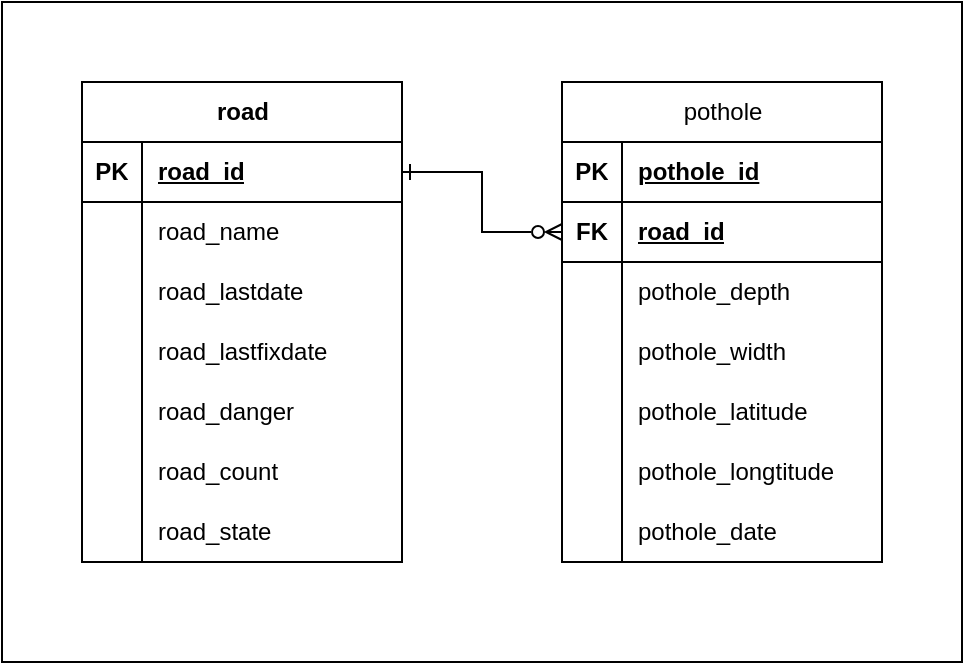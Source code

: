 <mxfile version="26.2.2">
  <diagram name="페이지-1" id="B1DytcyJ7g7vMncHio5x">
    <mxGraphModel dx="1606" dy="1111" grid="1" gridSize="10" guides="1" tooltips="1" connect="1" arrows="1" fold="1" page="1" pageScale="1" pageWidth="1600" pageHeight="1200" math="0" shadow="0">
      <root>
        <mxCell id="0" />
        <mxCell id="1" parent="0" />
        <mxCell id="Wx1pR-YZgtEtlMY5IKk1-121" value="" style="rounded=0;whiteSpace=wrap;html=1;" vertex="1" parent="1">
          <mxGeometry width="480" height="330" as="geometry" />
        </mxCell>
        <mxCell id="Wx1pR-YZgtEtlMY5IKk1-59" value="&lt;span style=&quot;font-weight: 400; text-align: left; text-wrap-mode: wrap;&quot;&gt;pothole&lt;/span&gt;" style="shape=table;startSize=30;container=1;collapsible=1;childLayout=tableLayout;fixedRows=1;rowLines=0;fontStyle=1;align=center;resizeLast=1;html=1;" vertex="1" parent="1">
          <mxGeometry x="280" y="40" width="160" height="240" as="geometry" />
        </mxCell>
        <mxCell id="Wx1pR-YZgtEtlMY5IKk1-78" style="shape=tableRow;horizontal=0;startSize=0;swimlaneHead=0;swimlaneBody=0;fillColor=none;collapsible=0;dropTarget=0;points=[[0,0.5],[1,0.5]];portConstraint=eastwest;top=0;left=0;right=0;bottom=1;" vertex="1" parent="Wx1pR-YZgtEtlMY5IKk1-59">
          <mxGeometry y="30" width="160" height="30" as="geometry" />
        </mxCell>
        <mxCell id="Wx1pR-YZgtEtlMY5IKk1-79" value="PK" style="shape=partialRectangle;connectable=0;fillColor=none;top=0;left=0;bottom=0;right=0;fontStyle=1;overflow=hidden;whiteSpace=wrap;html=1;" vertex="1" parent="Wx1pR-YZgtEtlMY5IKk1-78">
          <mxGeometry width="30" height="30" as="geometry">
            <mxRectangle width="30" height="30" as="alternateBounds" />
          </mxGeometry>
        </mxCell>
        <mxCell id="Wx1pR-YZgtEtlMY5IKk1-80" value="pothole_id" style="shape=partialRectangle;connectable=0;fillColor=none;top=0;left=0;bottom=0;right=0;align=left;spacingLeft=6;fontStyle=5;overflow=hidden;whiteSpace=wrap;html=1;" vertex="1" parent="Wx1pR-YZgtEtlMY5IKk1-78">
          <mxGeometry x="30" width="130" height="30" as="geometry">
            <mxRectangle width="130" height="30" as="alternateBounds" />
          </mxGeometry>
        </mxCell>
        <mxCell id="Wx1pR-YZgtEtlMY5IKk1-60" value="" style="shape=tableRow;horizontal=0;startSize=0;swimlaneHead=0;swimlaneBody=0;fillColor=none;collapsible=0;dropTarget=0;points=[[0,0.5],[1,0.5]];portConstraint=eastwest;top=0;left=0;right=0;bottom=1;" vertex="1" parent="Wx1pR-YZgtEtlMY5IKk1-59">
          <mxGeometry y="60" width="160" height="30" as="geometry" />
        </mxCell>
        <mxCell id="Wx1pR-YZgtEtlMY5IKk1-61" value="FK" style="shape=partialRectangle;connectable=0;fillColor=none;top=0;left=0;bottom=0;right=0;fontStyle=1;overflow=hidden;whiteSpace=wrap;html=1;" vertex="1" parent="Wx1pR-YZgtEtlMY5IKk1-60">
          <mxGeometry width="30" height="30" as="geometry">
            <mxRectangle width="30" height="30" as="alternateBounds" />
          </mxGeometry>
        </mxCell>
        <mxCell id="Wx1pR-YZgtEtlMY5IKk1-62" value="road_id" style="shape=partialRectangle;connectable=0;fillColor=none;top=0;left=0;bottom=0;right=0;align=left;spacingLeft=6;fontStyle=5;overflow=hidden;whiteSpace=wrap;html=1;" vertex="1" parent="Wx1pR-YZgtEtlMY5IKk1-60">
          <mxGeometry x="30" width="130" height="30" as="geometry">
            <mxRectangle width="130" height="30" as="alternateBounds" />
          </mxGeometry>
        </mxCell>
        <mxCell id="Wx1pR-YZgtEtlMY5IKk1-63" value="" style="shape=tableRow;horizontal=0;startSize=0;swimlaneHead=0;swimlaneBody=0;fillColor=none;collapsible=0;dropTarget=0;points=[[0,0.5],[1,0.5]];portConstraint=eastwest;top=0;left=0;right=0;bottom=0;" vertex="1" parent="Wx1pR-YZgtEtlMY5IKk1-59">
          <mxGeometry y="90" width="160" height="30" as="geometry" />
        </mxCell>
        <mxCell id="Wx1pR-YZgtEtlMY5IKk1-64" value="" style="shape=partialRectangle;connectable=0;fillColor=none;top=0;left=0;bottom=0;right=0;editable=1;overflow=hidden;whiteSpace=wrap;html=1;" vertex="1" parent="Wx1pR-YZgtEtlMY5IKk1-63">
          <mxGeometry width="30" height="30" as="geometry">
            <mxRectangle width="30" height="30" as="alternateBounds" />
          </mxGeometry>
        </mxCell>
        <mxCell id="Wx1pR-YZgtEtlMY5IKk1-65" value="pothole_depth" style="shape=partialRectangle;connectable=0;fillColor=none;top=0;left=0;bottom=0;right=0;align=left;spacingLeft=6;overflow=hidden;whiteSpace=wrap;html=1;" vertex="1" parent="Wx1pR-YZgtEtlMY5IKk1-63">
          <mxGeometry x="30" width="130" height="30" as="geometry">
            <mxRectangle width="130" height="30" as="alternateBounds" />
          </mxGeometry>
        </mxCell>
        <mxCell id="Wx1pR-YZgtEtlMY5IKk1-66" value="" style="shape=tableRow;horizontal=0;startSize=0;swimlaneHead=0;swimlaneBody=0;fillColor=none;collapsible=0;dropTarget=0;points=[[0,0.5],[1,0.5]];portConstraint=eastwest;top=0;left=0;right=0;bottom=0;" vertex="1" parent="Wx1pR-YZgtEtlMY5IKk1-59">
          <mxGeometry y="120" width="160" height="30" as="geometry" />
        </mxCell>
        <mxCell id="Wx1pR-YZgtEtlMY5IKk1-67" value="" style="shape=partialRectangle;connectable=0;fillColor=none;top=0;left=0;bottom=0;right=0;editable=1;overflow=hidden;whiteSpace=wrap;html=1;" vertex="1" parent="Wx1pR-YZgtEtlMY5IKk1-66">
          <mxGeometry width="30" height="30" as="geometry">
            <mxRectangle width="30" height="30" as="alternateBounds" />
          </mxGeometry>
        </mxCell>
        <mxCell id="Wx1pR-YZgtEtlMY5IKk1-68" value="pothole_width" style="shape=partialRectangle;connectable=0;fillColor=none;top=0;left=0;bottom=0;right=0;align=left;spacingLeft=6;overflow=hidden;whiteSpace=wrap;html=1;" vertex="1" parent="Wx1pR-YZgtEtlMY5IKk1-66">
          <mxGeometry x="30" width="130" height="30" as="geometry">
            <mxRectangle width="130" height="30" as="alternateBounds" />
          </mxGeometry>
        </mxCell>
        <mxCell id="Wx1pR-YZgtEtlMY5IKk1-69" value="" style="shape=tableRow;horizontal=0;startSize=0;swimlaneHead=0;swimlaneBody=0;fillColor=none;collapsible=0;dropTarget=0;points=[[0,0.5],[1,0.5]];portConstraint=eastwest;top=0;left=0;right=0;bottom=0;" vertex="1" parent="Wx1pR-YZgtEtlMY5IKk1-59">
          <mxGeometry y="150" width="160" height="30" as="geometry" />
        </mxCell>
        <mxCell id="Wx1pR-YZgtEtlMY5IKk1-70" value="" style="shape=partialRectangle;connectable=0;fillColor=none;top=0;left=0;bottom=0;right=0;editable=1;overflow=hidden;whiteSpace=wrap;html=1;" vertex="1" parent="Wx1pR-YZgtEtlMY5IKk1-69">
          <mxGeometry width="30" height="30" as="geometry">
            <mxRectangle width="30" height="30" as="alternateBounds" />
          </mxGeometry>
        </mxCell>
        <mxCell id="Wx1pR-YZgtEtlMY5IKk1-71" value="pothole_latitude" style="shape=partialRectangle;connectable=0;fillColor=none;top=0;left=0;bottom=0;right=0;align=left;spacingLeft=6;overflow=hidden;whiteSpace=wrap;html=1;" vertex="1" parent="Wx1pR-YZgtEtlMY5IKk1-69">
          <mxGeometry x="30" width="130" height="30" as="geometry">
            <mxRectangle width="130" height="30" as="alternateBounds" />
          </mxGeometry>
        </mxCell>
        <mxCell id="Wx1pR-YZgtEtlMY5IKk1-72" style="shape=tableRow;horizontal=0;startSize=0;swimlaneHead=0;swimlaneBody=0;fillColor=none;collapsible=0;dropTarget=0;points=[[0,0.5],[1,0.5]];portConstraint=eastwest;top=0;left=0;right=0;bottom=0;" vertex="1" parent="Wx1pR-YZgtEtlMY5IKk1-59">
          <mxGeometry y="180" width="160" height="30" as="geometry" />
        </mxCell>
        <mxCell id="Wx1pR-YZgtEtlMY5IKk1-73" style="shape=partialRectangle;connectable=0;fillColor=none;top=0;left=0;bottom=0;right=0;editable=1;overflow=hidden;whiteSpace=wrap;html=1;" vertex="1" parent="Wx1pR-YZgtEtlMY5IKk1-72">
          <mxGeometry width="30" height="30" as="geometry">
            <mxRectangle width="30" height="30" as="alternateBounds" />
          </mxGeometry>
        </mxCell>
        <mxCell id="Wx1pR-YZgtEtlMY5IKk1-74" value="pothole_longtitude" style="shape=partialRectangle;connectable=0;fillColor=none;top=0;left=0;bottom=0;right=0;align=left;spacingLeft=6;overflow=hidden;whiteSpace=wrap;html=1;" vertex="1" parent="Wx1pR-YZgtEtlMY5IKk1-72">
          <mxGeometry x="30" width="130" height="30" as="geometry">
            <mxRectangle width="130" height="30" as="alternateBounds" />
          </mxGeometry>
        </mxCell>
        <mxCell id="Wx1pR-YZgtEtlMY5IKk1-75" style="shape=tableRow;horizontal=0;startSize=0;swimlaneHead=0;swimlaneBody=0;fillColor=none;collapsible=0;dropTarget=0;points=[[0,0.5],[1,0.5]];portConstraint=eastwest;top=0;left=0;right=0;bottom=0;" vertex="1" parent="Wx1pR-YZgtEtlMY5IKk1-59">
          <mxGeometry y="210" width="160" height="30" as="geometry" />
        </mxCell>
        <mxCell id="Wx1pR-YZgtEtlMY5IKk1-76" style="shape=partialRectangle;connectable=0;fillColor=none;top=0;left=0;bottom=0;right=0;editable=1;overflow=hidden;whiteSpace=wrap;html=1;" vertex="1" parent="Wx1pR-YZgtEtlMY5IKk1-75">
          <mxGeometry width="30" height="30" as="geometry">
            <mxRectangle width="30" height="30" as="alternateBounds" />
          </mxGeometry>
        </mxCell>
        <mxCell id="Wx1pR-YZgtEtlMY5IKk1-77" value="pothole_date" style="shape=partialRectangle;connectable=0;fillColor=none;top=0;left=0;bottom=0;right=0;align=left;spacingLeft=6;overflow=hidden;whiteSpace=wrap;html=1;" vertex="1" parent="Wx1pR-YZgtEtlMY5IKk1-75">
          <mxGeometry x="30" width="130" height="30" as="geometry">
            <mxRectangle width="130" height="30" as="alternateBounds" />
          </mxGeometry>
        </mxCell>
        <mxCell id="Wx1pR-YZgtEtlMY5IKk1-94" value="road" style="shape=table;startSize=30;container=1;collapsible=1;childLayout=tableLayout;fixedRows=1;rowLines=0;fontStyle=1;align=center;resizeLast=1;html=1;" vertex="1" parent="1">
          <mxGeometry x="40" y="40" width="160" height="240" as="geometry" />
        </mxCell>
        <mxCell id="Wx1pR-YZgtEtlMY5IKk1-95" value="" style="shape=tableRow;horizontal=0;startSize=0;swimlaneHead=0;swimlaneBody=0;fillColor=none;collapsible=0;dropTarget=0;points=[[0,0.5],[1,0.5]];portConstraint=eastwest;top=0;left=0;right=0;bottom=1;" vertex="1" parent="Wx1pR-YZgtEtlMY5IKk1-94">
          <mxGeometry y="30" width="160" height="30" as="geometry" />
        </mxCell>
        <mxCell id="Wx1pR-YZgtEtlMY5IKk1-96" value="PK" style="shape=partialRectangle;connectable=0;fillColor=none;top=0;left=0;bottom=0;right=0;fontStyle=1;overflow=hidden;whiteSpace=wrap;html=1;" vertex="1" parent="Wx1pR-YZgtEtlMY5IKk1-95">
          <mxGeometry width="30" height="30" as="geometry">
            <mxRectangle width="30" height="30" as="alternateBounds" />
          </mxGeometry>
        </mxCell>
        <mxCell id="Wx1pR-YZgtEtlMY5IKk1-97" value="road_id" style="shape=partialRectangle;connectable=0;fillColor=none;top=0;left=0;bottom=0;right=0;align=left;spacingLeft=6;fontStyle=5;overflow=hidden;whiteSpace=wrap;html=1;" vertex="1" parent="Wx1pR-YZgtEtlMY5IKk1-95">
          <mxGeometry x="30" width="130" height="30" as="geometry">
            <mxRectangle width="130" height="30" as="alternateBounds" />
          </mxGeometry>
        </mxCell>
        <mxCell id="Wx1pR-YZgtEtlMY5IKk1-98" value="" style="shape=tableRow;horizontal=0;startSize=0;swimlaneHead=0;swimlaneBody=0;fillColor=none;collapsible=0;dropTarget=0;points=[[0,0.5],[1,0.5]];portConstraint=eastwest;top=0;left=0;right=0;bottom=0;" vertex="1" parent="Wx1pR-YZgtEtlMY5IKk1-94">
          <mxGeometry y="60" width="160" height="30" as="geometry" />
        </mxCell>
        <mxCell id="Wx1pR-YZgtEtlMY5IKk1-99" value="" style="shape=partialRectangle;connectable=0;fillColor=none;top=0;left=0;bottom=0;right=0;editable=1;overflow=hidden;whiteSpace=wrap;html=1;" vertex="1" parent="Wx1pR-YZgtEtlMY5IKk1-98">
          <mxGeometry width="30" height="30" as="geometry">
            <mxRectangle width="30" height="30" as="alternateBounds" />
          </mxGeometry>
        </mxCell>
        <mxCell id="Wx1pR-YZgtEtlMY5IKk1-100" value="&lt;span style=&quot;font-weight: normal;&quot;&gt;road_name&lt;/span&gt;" style="shape=partialRectangle;connectable=0;fillColor=none;top=0;left=0;bottom=0;right=0;align=left;spacingLeft=6;overflow=hidden;whiteSpace=wrap;html=1;fontStyle=1" vertex="1" parent="Wx1pR-YZgtEtlMY5IKk1-98">
          <mxGeometry x="30" width="130" height="30" as="geometry">
            <mxRectangle width="130" height="30" as="alternateBounds" />
          </mxGeometry>
        </mxCell>
        <mxCell id="Wx1pR-YZgtEtlMY5IKk1-101" value="" style="shape=tableRow;horizontal=0;startSize=0;swimlaneHead=0;swimlaneBody=0;fillColor=none;collapsible=0;dropTarget=0;points=[[0,0.5],[1,0.5]];portConstraint=eastwest;top=0;left=0;right=0;bottom=0;" vertex="1" parent="Wx1pR-YZgtEtlMY5IKk1-94">
          <mxGeometry y="90" width="160" height="30" as="geometry" />
        </mxCell>
        <mxCell id="Wx1pR-YZgtEtlMY5IKk1-102" value="" style="shape=partialRectangle;connectable=0;fillColor=none;top=0;left=0;bottom=0;right=0;editable=1;overflow=hidden;whiteSpace=wrap;html=1;" vertex="1" parent="Wx1pR-YZgtEtlMY5IKk1-101">
          <mxGeometry width="30" height="30" as="geometry">
            <mxRectangle width="30" height="30" as="alternateBounds" />
          </mxGeometry>
        </mxCell>
        <mxCell id="Wx1pR-YZgtEtlMY5IKk1-103" value="&lt;span style=&quot;font-weight: normal;&quot;&gt;road_lastdate&lt;/span&gt;" style="shape=partialRectangle;connectable=0;fillColor=none;top=0;left=0;bottom=0;right=0;align=left;spacingLeft=6;overflow=hidden;whiteSpace=wrap;html=1;fontStyle=1" vertex="1" parent="Wx1pR-YZgtEtlMY5IKk1-101">
          <mxGeometry x="30" width="130" height="30" as="geometry">
            <mxRectangle width="130" height="30" as="alternateBounds" />
          </mxGeometry>
        </mxCell>
        <mxCell id="Wx1pR-YZgtEtlMY5IKk1-104" value="" style="shape=tableRow;horizontal=0;startSize=0;swimlaneHead=0;swimlaneBody=0;fillColor=none;collapsible=0;dropTarget=0;points=[[0,0.5],[1,0.5]];portConstraint=eastwest;top=0;left=0;right=0;bottom=0;" vertex="1" parent="Wx1pR-YZgtEtlMY5IKk1-94">
          <mxGeometry y="120" width="160" height="30" as="geometry" />
        </mxCell>
        <mxCell id="Wx1pR-YZgtEtlMY5IKk1-105" value="" style="shape=partialRectangle;connectable=0;fillColor=none;top=0;left=0;bottom=0;right=0;editable=1;overflow=hidden;whiteSpace=wrap;html=1;" vertex="1" parent="Wx1pR-YZgtEtlMY5IKk1-104">
          <mxGeometry width="30" height="30" as="geometry">
            <mxRectangle width="30" height="30" as="alternateBounds" />
          </mxGeometry>
        </mxCell>
        <mxCell id="Wx1pR-YZgtEtlMY5IKk1-106" value="road_lastfixdate" style="shape=partialRectangle;connectable=0;fillColor=none;top=0;left=0;bottom=0;right=0;align=left;spacingLeft=6;overflow=hidden;whiteSpace=wrap;html=1;fontStyle=0" vertex="1" parent="Wx1pR-YZgtEtlMY5IKk1-104">
          <mxGeometry x="30" width="130" height="30" as="geometry">
            <mxRectangle width="130" height="30" as="alternateBounds" />
          </mxGeometry>
        </mxCell>
        <mxCell id="Wx1pR-YZgtEtlMY5IKk1-107" style="shape=tableRow;horizontal=0;startSize=0;swimlaneHead=0;swimlaneBody=0;fillColor=none;collapsible=0;dropTarget=0;points=[[0,0.5],[1,0.5]];portConstraint=eastwest;top=0;left=0;right=0;bottom=0;" vertex="1" parent="Wx1pR-YZgtEtlMY5IKk1-94">
          <mxGeometry y="150" width="160" height="30" as="geometry" />
        </mxCell>
        <mxCell id="Wx1pR-YZgtEtlMY5IKk1-108" style="shape=partialRectangle;connectable=0;fillColor=none;top=0;left=0;bottom=0;right=0;editable=1;overflow=hidden;whiteSpace=wrap;html=1;" vertex="1" parent="Wx1pR-YZgtEtlMY5IKk1-107">
          <mxGeometry width="30" height="30" as="geometry">
            <mxRectangle width="30" height="30" as="alternateBounds" />
          </mxGeometry>
        </mxCell>
        <mxCell id="Wx1pR-YZgtEtlMY5IKk1-109" value="road_danger" style="shape=partialRectangle;connectable=0;fillColor=none;top=0;left=0;bottom=0;right=0;align=left;spacingLeft=6;overflow=hidden;whiteSpace=wrap;html=1;" vertex="1" parent="Wx1pR-YZgtEtlMY5IKk1-107">
          <mxGeometry x="30" width="130" height="30" as="geometry">
            <mxRectangle width="130" height="30" as="alternateBounds" />
          </mxGeometry>
        </mxCell>
        <mxCell id="Wx1pR-YZgtEtlMY5IKk1-110" style="shape=tableRow;horizontal=0;startSize=0;swimlaneHead=0;swimlaneBody=0;fillColor=none;collapsible=0;dropTarget=0;points=[[0,0.5],[1,0.5]];portConstraint=eastwest;top=0;left=0;right=0;bottom=0;" vertex="1" parent="Wx1pR-YZgtEtlMY5IKk1-94">
          <mxGeometry y="180" width="160" height="30" as="geometry" />
        </mxCell>
        <mxCell id="Wx1pR-YZgtEtlMY5IKk1-111" style="shape=partialRectangle;connectable=0;fillColor=none;top=0;left=0;bottom=0;right=0;editable=1;overflow=hidden;whiteSpace=wrap;html=1;" vertex="1" parent="Wx1pR-YZgtEtlMY5IKk1-110">
          <mxGeometry width="30" height="30" as="geometry">
            <mxRectangle width="30" height="30" as="alternateBounds" />
          </mxGeometry>
        </mxCell>
        <mxCell id="Wx1pR-YZgtEtlMY5IKk1-112" value="road_count" style="shape=partialRectangle;connectable=0;fillColor=none;top=0;left=0;bottom=0;right=0;align=left;spacingLeft=6;overflow=hidden;whiteSpace=wrap;html=1;" vertex="1" parent="Wx1pR-YZgtEtlMY5IKk1-110">
          <mxGeometry x="30" width="130" height="30" as="geometry">
            <mxRectangle width="130" height="30" as="alternateBounds" />
          </mxGeometry>
        </mxCell>
        <mxCell id="Wx1pR-YZgtEtlMY5IKk1-113" style="shape=tableRow;horizontal=0;startSize=0;swimlaneHead=0;swimlaneBody=0;fillColor=none;collapsible=0;dropTarget=0;points=[[0,0.5],[1,0.5]];portConstraint=eastwest;top=0;left=0;right=0;bottom=0;" vertex="1" parent="Wx1pR-YZgtEtlMY5IKk1-94">
          <mxGeometry y="210" width="160" height="30" as="geometry" />
        </mxCell>
        <mxCell id="Wx1pR-YZgtEtlMY5IKk1-114" style="shape=partialRectangle;connectable=0;fillColor=none;top=0;left=0;bottom=0;right=0;editable=1;overflow=hidden;whiteSpace=wrap;html=1;" vertex="1" parent="Wx1pR-YZgtEtlMY5IKk1-113">
          <mxGeometry width="30" height="30" as="geometry">
            <mxRectangle width="30" height="30" as="alternateBounds" />
          </mxGeometry>
        </mxCell>
        <mxCell id="Wx1pR-YZgtEtlMY5IKk1-115" value="road_state" style="shape=partialRectangle;connectable=0;fillColor=none;top=0;left=0;bottom=0;right=0;align=left;spacingLeft=6;overflow=hidden;whiteSpace=wrap;html=1;" vertex="1" parent="Wx1pR-YZgtEtlMY5IKk1-113">
          <mxGeometry x="30" width="130" height="30" as="geometry">
            <mxRectangle width="130" height="30" as="alternateBounds" />
          </mxGeometry>
        </mxCell>
        <mxCell id="Wx1pR-YZgtEtlMY5IKk1-120" style="edgeStyle=orthogonalEdgeStyle;rounded=0;orthogonalLoop=1;jettySize=auto;html=1;exitX=1;exitY=0.5;exitDx=0;exitDy=0;entryX=0;entryY=0.5;entryDx=0;entryDy=0;endArrow=ERzeroToMany;startFill=0;endFill=0;startArrow=ERone;" edge="1" parent="1" source="Wx1pR-YZgtEtlMY5IKk1-95" target="Wx1pR-YZgtEtlMY5IKk1-60">
          <mxGeometry relative="1" as="geometry" />
        </mxCell>
      </root>
    </mxGraphModel>
  </diagram>
</mxfile>
